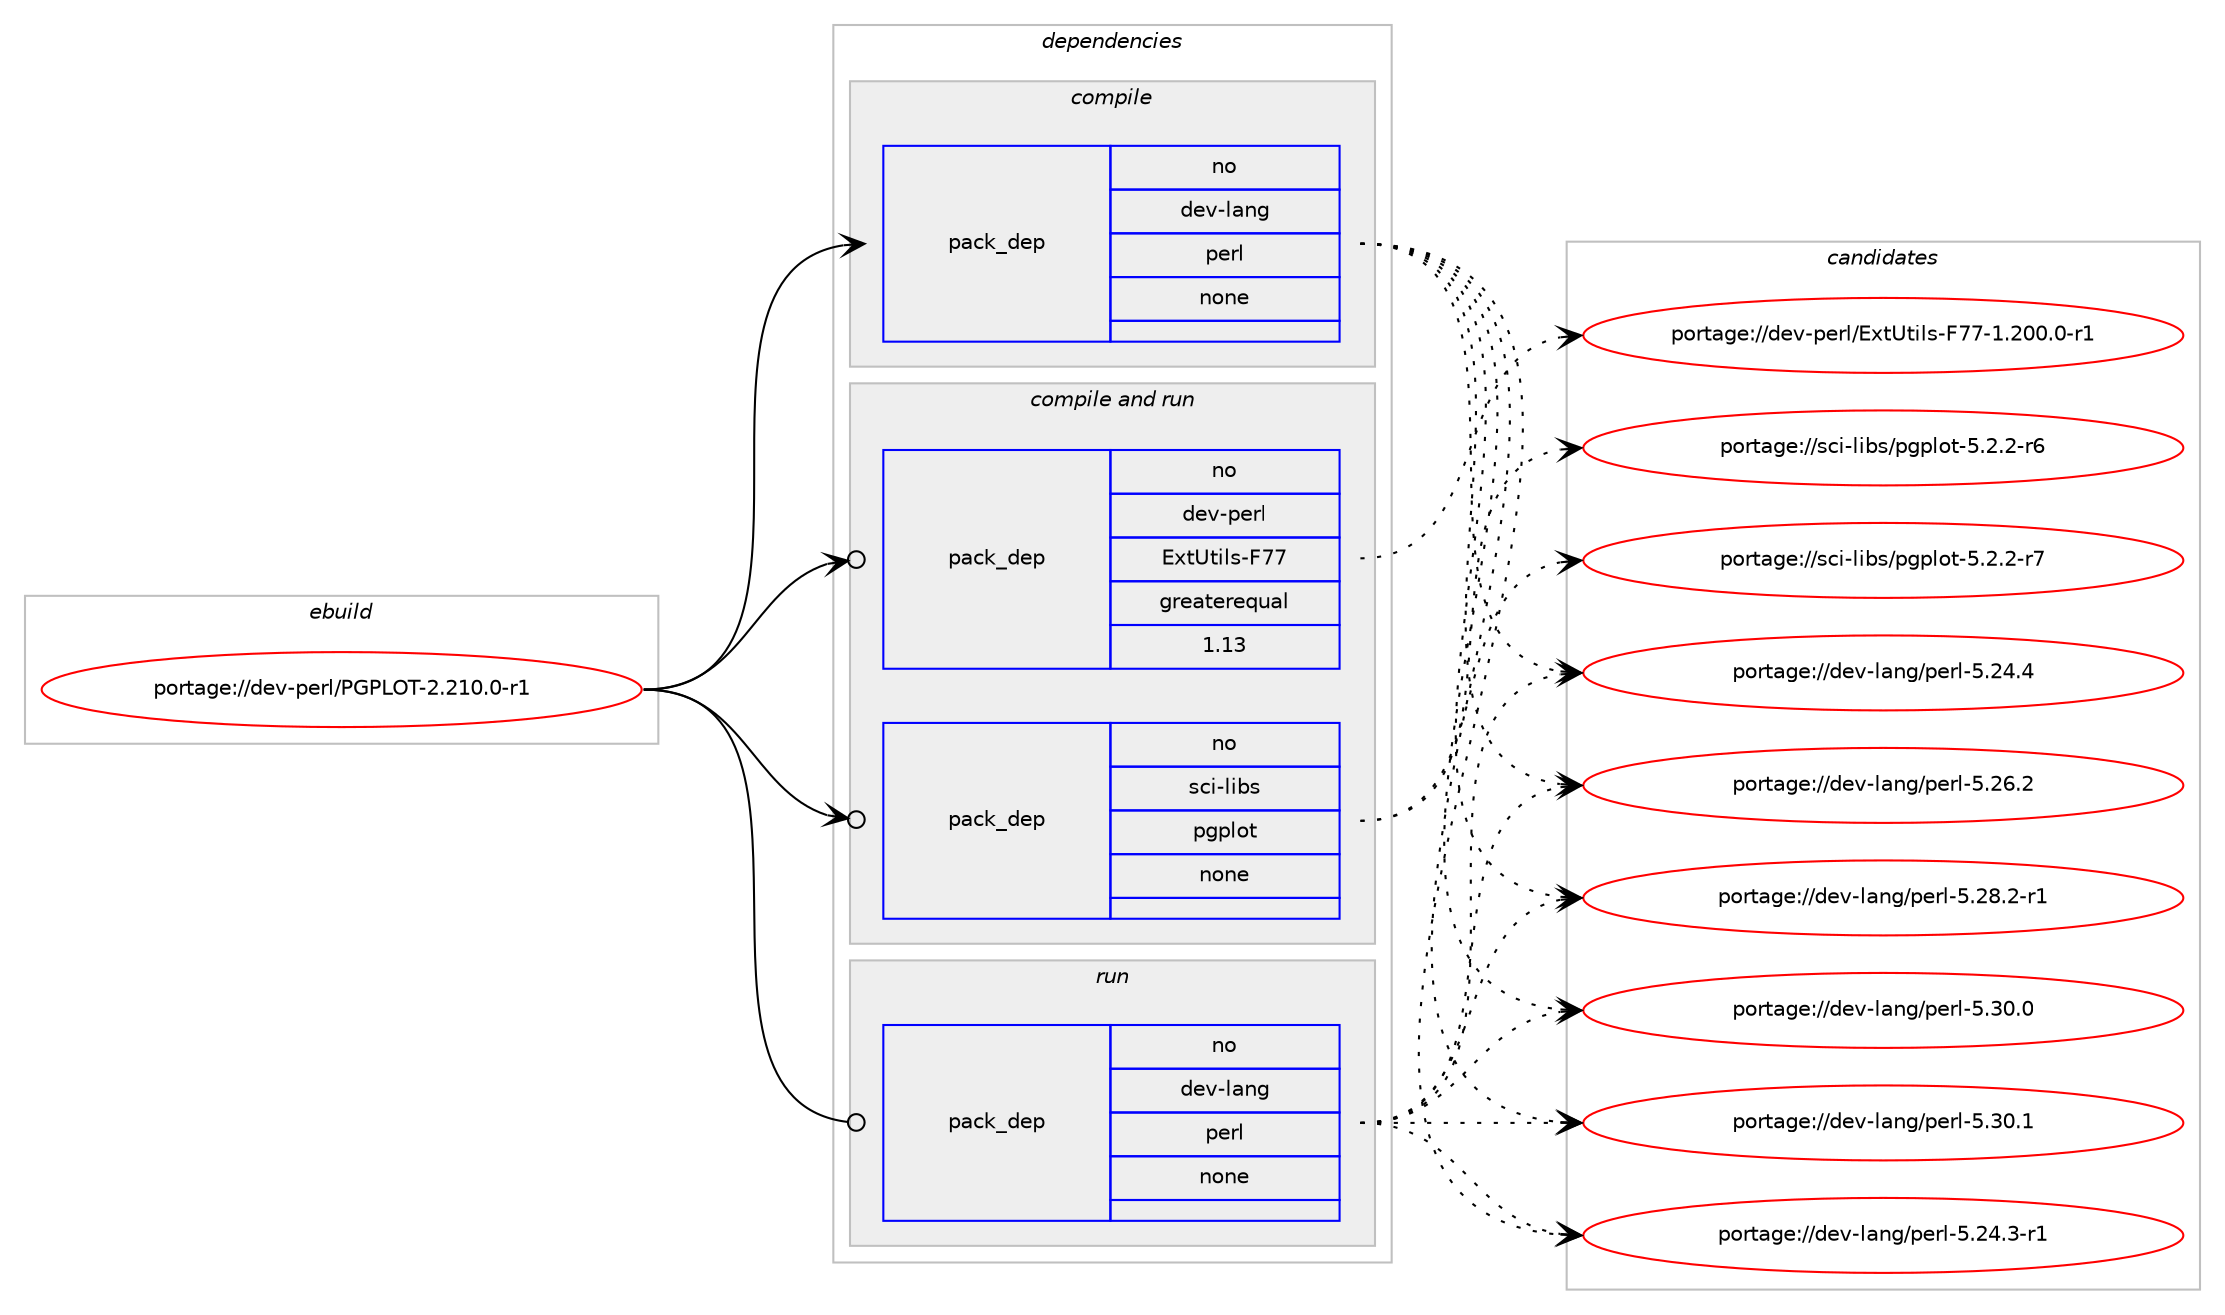 digraph prolog {

# *************
# Graph options
# *************

newrank=true;
concentrate=true;
compound=true;
graph [rankdir=LR,fontname=Helvetica,fontsize=10,ranksep=1.5];#, ranksep=2.5, nodesep=0.2];
edge  [arrowhead=vee];
node  [fontname=Helvetica,fontsize=10];

# **********
# The ebuild
# **********

subgraph cluster_leftcol {
color=gray;
rank=same;
label=<<i>ebuild</i>>;
id [label="portage://dev-perl/PGPLOT-2.210.0-r1", color=red, width=4, href="../dev-perl/PGPLOT-2.210.0-r1.svg"];
}

# ****************
# The dependencies
# ****************

subgraph cluster_midcol {
color=gray;
label=<<i>dependencies</i>>;
subgraph cluster_compile {
fillcolor="#eeeeee";
style=filled;
label=<<i>compile</i>>;
subgraph pack91977 {
dependency118605 [label=<<TABLE BORDER="0" CELLBORDER="1" CELLSPACING="0" CELLPADDING="4" WIDTH="220"><TR><TD ROWSPAN="6" CELLPADDING="30">pack_dep</TD></TR><TR><TD WIDTH="110">no</TD></TR><TR><TD>dev-lang</TD></TR><TR><TD>perl</TD></TR><TR><TD>none</TD></TR><TR><TD></TD></TR></TABLE>>, shape=none, color=blue];
}
id:e -> dependency118605:w [weight=20,style="solid",arrowhead="vee"];
}
subgraph cluster_compileandrun {
fillcolor="#eeeeee";
style=filled;
label=<<i>compile and run</i>>;
subgraph pack91978 {
dependency118606 [label=<<TABLE BORDER="0" CELLBORDER="1" CELLSPACING="0" CELLPADDING="4" WIDTH="220"><TR><TD ROWSPAN="6" CELLPADDING="30">pack_dep</TD></TR><TR><TD WIDTH="110">no</TD></TR><TR><TD>dev-perl</TD></TR><TR><TD>ExtUtils-F77</TD></TR><TR><TD>greaterequal</TD></TR><TR><TD>1.13</TD></TR></TABLE>>, shape=none, color=blue];
}
id:e -> dependency118606:w [weight=20,style="solid",arrowhead="odotvee"];
subgraph pack91979 {
dependency118607 [label=<<TABLE BORDER="0" CELLBORDER="1" CELLSPACING="0" CELLPADDING="4" WIDTH="220"><TR><TD ROWSPAN="6" CELLPADDING="30">pack_dep</TD></TR><TR><TD WIDTH="110">no</TD></TR><TR><TD>sci-libs</TD></TR><TR><TD>pgplot</TD></TR><TR><TD>none</TD></TR><TR><TD></TD></TR></TABLE>>, shape=none, color=blue];
}
id:e -> dependency118607:w [weight=20,style="solid",arrowhead="odotvee"];
}
subgraph cluster_run {
fillcolor="#eeeeee";
style=filled;
label=<<i>run</i>>;
subgraph pack91980 {
dependency118608 [label=<<TABLE BORDER="0" CELLBORDER="1" CELLSPACING="0" CELLPADDING="4" WIDTH="220"><TR><TD ROWSPAN="6" CELLPADDING="30">pack_dep</TD></TR><TR><TD WIDTH="110">no</TD></TR><TR><TD>dev-lang</TD></TR><TR><TD>perl</TD></TR><TR><TD>none</TD></TR><TR><TD></TD></TR></TABLE>>, shape=none, color=blue];
}
id:e -> dependency118608:w [weight=20,style="solid",arrowhead="odot"];
}
}

# **************
# The candidates
# **************

subgraph cluster_choices {
rank=same;
color=gray;
label=<<i>candidates</i>>;

subgraph choice91977 {
color=black;
nodesep=1;
choiceportage100101118451089711010347112101114108455346505246514511449 [label="portage://dev-lang/perl-5.24.3-r1", color=red, width=4,href="../dev-lang/perl-5.24.3-r1.svg"];
choiceportage10010111845108971101034711210111410845534650524652 [label="portage://dev-lang/perl-5.24.4", color=red, width=4,href="../dev-lang/perl-5.24.4.svg"];
choiceportage10010111845108971101034711210111410845534650544650 [label="portage://dev-lang/perl-5.26.2", color=red, width=4,href="../dev-lang/perl-5.26.2.svg"];
choiceportage100101118451089711010347112101114108455346505646504511449 [label="portage://dev-lang/perl-5.28.2-r1", color=red, width=4,href="../dev-lang/perl-5.28.2-r1.svg"];
choiceportage10010111845108971101034711210111410845534651484648 [label="portage://dev-lang/perl-5.30.0", color=red, width=4,href="../dev-lang/perl-5.30.0.svg"];
choiceportage10010111845108971101034711210111410845534651484649 [label="portage://dev-lang/perl-5.30.1", color=red, width=4,href="../dev-lang/perl-5.30.1.svg"];
dependency118605:e -> choiceportage100101118451089711010347112101114108455346505246514511449:w [style=dotted,weight="100"];
dependency118605:e -> choiceportage10010111845108971101034711210111410845534650524652:w [style=dotted,weight="100"];
dependency118605:e -> choiceportage10010111845108971101034711210111410845534650544650:w [style=dotted,weight="100"];
dependency118605:e -> choiceportage100101118451089711010347112101114108455346505646504511449:w [style=dotted,weight="100"];
dependency118605:e -> choiceportage10010111845108971101034711210111410845534651484648:w [style=dotted,weight="100"];
dependency118605:e -> choiceportage10010111845108971101034711210111410845534651484649:w [style=dotted,weight="100"];
}
subgraph choice91978 {
color=black;
nodesep=1;
choiceportage100101118451121011141084769120116851161051081154570555545494650484846484511449 [label="portage://dev-perl/ExtUtils-F77-1.200.0-r1", color=red, width=4,href="../dev-perl/ExtUtils-F77-1.200.0-r1.svg"];
dependency118606:e -> choiceportage100101118451121011141084769120116851161051081154570555545494650484846484511449:w [style=dotted,weight="100"];
}
subgraph choice91979 {
color=black;
nodesep=1;
choiceportage115991054510810598115471121031121081111164553465046504511454 [label="portage://sci-libs/pgplot-5.2.2-r6", color=red, width=4,href="../sci-libs/pgplot-5.2.2-r6.svg"];
choiceportage115991054510810598115471121031121081111164553465046504511455 [label="portage://sci-libs/pgplot-5.2.2-r7", color=red, width=4,href="../sci-libs/pgplot-5.2.2-r7.svg"];
dependency118607:e -> choiceportage115991054510810598115471121031121081111164553465046504511454:w [style=dotted,weight="100"];
dependency118607:e -> choiceportage115991054510810598115471121031121081111164553465046504511455:w [style=dotted,weight="100"];
}
subgraph choice91980 {
color=black;
nodesep=1;
choiceportage100101118451089711010347112101114108455346505246514511449 [label="portage://dev-lang/perl-5.24.3-r1", color=red, width=4,href="../dev-lang/perl-5.24.3-r1.svg"];
choiceportage10010111845108971101034711210111410845534650524652 [label="portage://dev-lang/perl-5.24.4", color=red, width=4,href="../dev-lang/perl-5.24.4.svg"];
choiceportage10010111845108971101034711210111410845534650544650 [label="portage://dev-lang/perl-5.26.2", color=red, width=4,href="../dev-lang/perl-5.26.2.svg"];
choiceportage100101118451089711010347112101114108455346505646504511449 [label="portage://dev-lang/perl-5.28.2-r1", color=red, width=4,href="../dev-lang/perl-5.28.2-r1.svg"];
choiceportage10010111845108971101034711210111410845534651484648 [label="portage://dev-lang/perl-5.30.0", color=red, width=4,href="../dev-lang/perl-5.30.0.svg"];
choiceportage10010111845108971101034711210111410845534651484649 [label="portage://dev-lang/perl-5.30.1", color=red, width=4,href="../dev-lang/perl-5.30.1.svg"];
dependency118608:e -> choiceportage100101118451089711010347112101114108455346505246514511449:w [style=dotted,weight="100"];
dependency118608:e -> choiceportage10010111845108971101034711210111410845534650524652:w [style=dotted,weight="100"];
dependency118608:e -> choiceportage10010111845108971101034711210111410845534650544650:w [style=dotted,weight="100"];
dependency118608:e -> choiceportage100101118451089711010347112101114108455346505646504511449:w [style=dotted,weight="100"];
dependency118608:e -> choiceportage10010111845108971101034711210111410845534651484648:w [style=dotted,weight="100"];
dependency118608:e -> choiceportage10010111845108971101034711210111410845534651484649:w [style=dotted,weight="100"];
}
}

}
